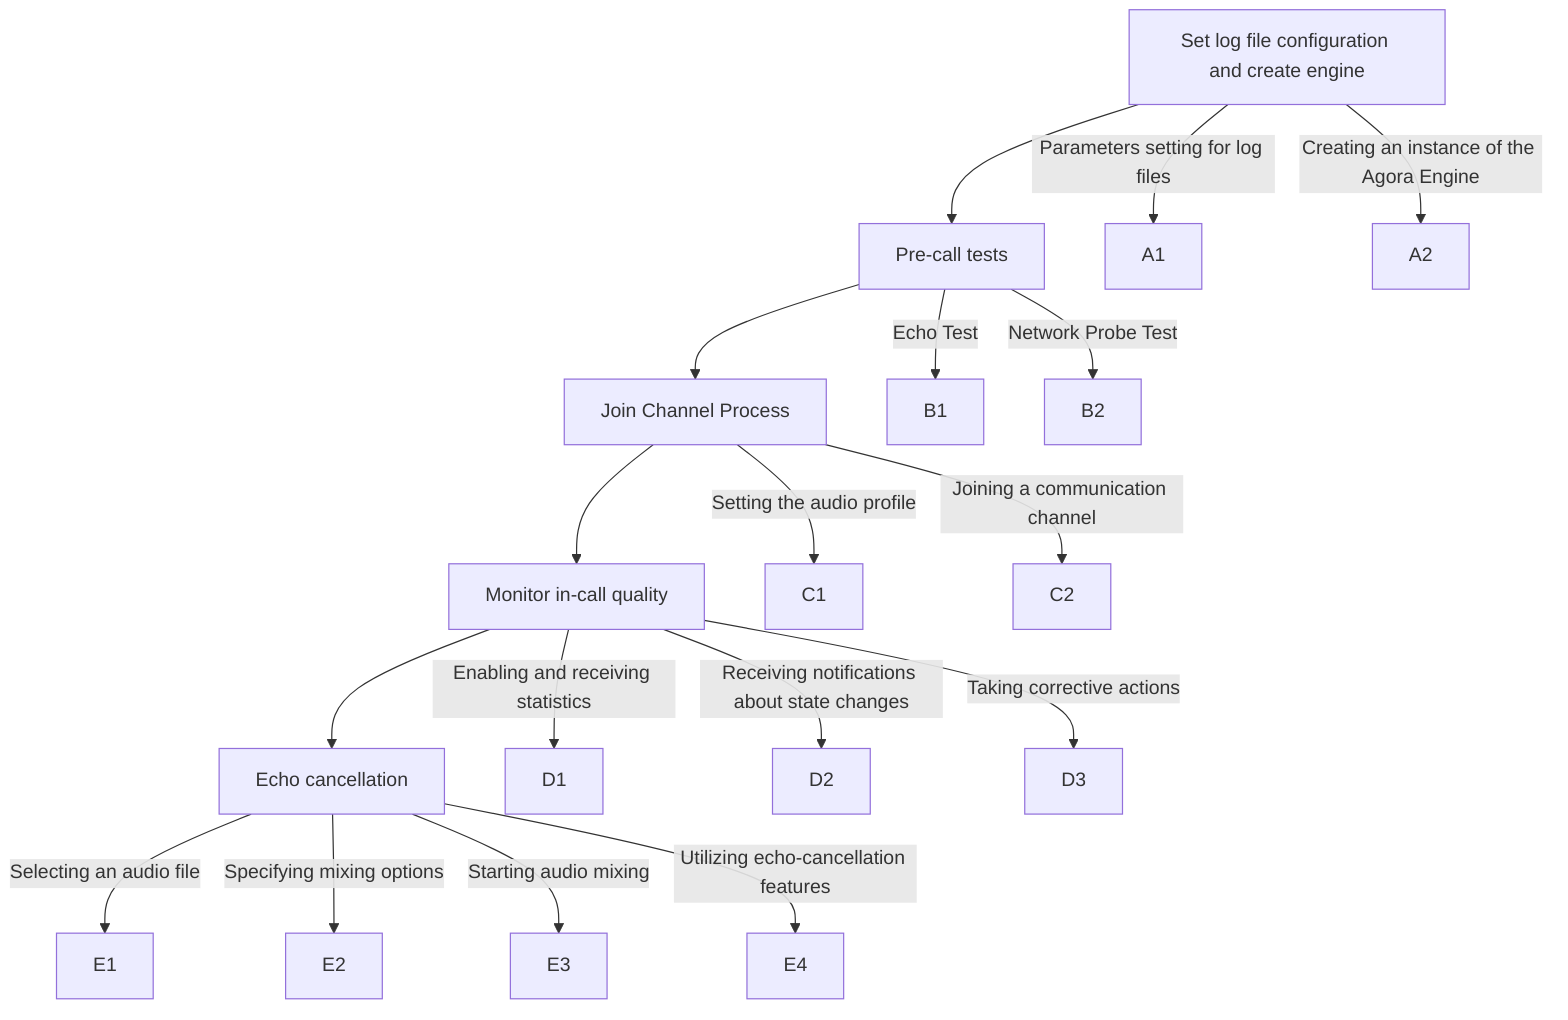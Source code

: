 flowchart TD
    A[Set log file configuration and create engine] --> B[Pre-call tests]
    B --> C[Join Channel Process]
    C --> D[Monitor in-call quality]
    D --> E[Echo cancellation]
    
    A --> |Parameters setting for log files| A1
    A --> |Creating an instance of the Agora Engine| A2
    
    B --> |Echo Test| B1
    B --> |Network Probe Test| B2
    
    C --> |Setting the audio profile| C1
    C --> |Joining a communication channel| C2
    
    D --> |Enabling and receiving statistics| D1
    D --> |Receiving notifications about state changes| D2
    D --> |Taking corrective actions| D3
    
    E --> |Selecting an audio file| E1
    E --> |Specifying mixing options| E2
    E --> |Starting audio mixing| E3
    E --> |Utilizing echo-cancellation features| E4
